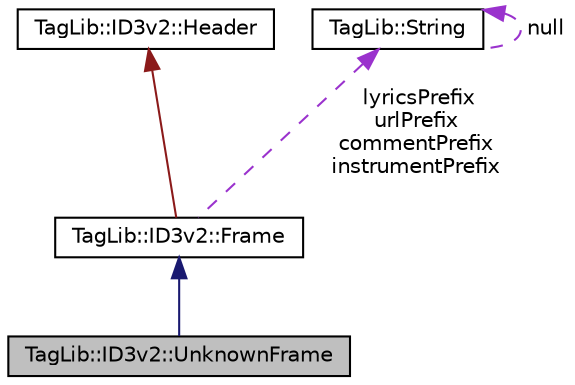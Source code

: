 digraph "TagLib::ID3v2::UnknownFrame"
{
  edge [fontname="Helvetica",fontsize="10",labelfontname="Helvetica",labelfontsize="10"];
  node [fontname="Helvetica",fontsize="10",shape=record];
  Node1 [label="TagLib::ID3v2::UnknownFrame",height=0.2,width=0.4,color="black", fillcolor="grey75", style="filled" fontcolor="black"];
  Node2 -> Node1 [dir="back",color="midnightblue",fontsize="10",style="solid",fontname="Helvetica"];
  Node2 [label="TagLib::ID3v2::Frame",height=0.2,width=0.4,color="black", fillcolor="white", style="filled",URL="$class_tag_lib_1_1_i_d3v2_1_1_frame.html",tooltip="ID3v2 frame implementation. "];
  Node3 -> Node2 [dir="back",color="firebrick4",fontsize="10",style="solid",fontname="Helvetica"];
  Node3 [label="TagLib::ID3v2::Header",height=0.2,width=0.4,color="black", fillcolor="white", style="filled",URL="$class_tag_lib_1_1_i_d3v2_1_1_header.html",tooltip="An implementation of ID3v2 headers. "];
  Node4 -> Node2 [dir="back",color="darkorchid3",fontsize="10",style="dashed",label=" lyricsPrefix\nurlPrefix\ncommentPrefix\ninstrumentPrefix" ,fontname="Helvetica"];
  Node4 [label="TagLib::String",height=0.2,width=0.4,color="black", fillcolor="white", style="filled",URL="$class_tag_lib_1_1_string.html",tooltip="A wide string class suitable for unicode. "];
  Node4 -> Node4 [dir="back",color="darkorchid3",fontsize="10",style="dashed",label=" null" ,fontname="Helvetica"];
}
